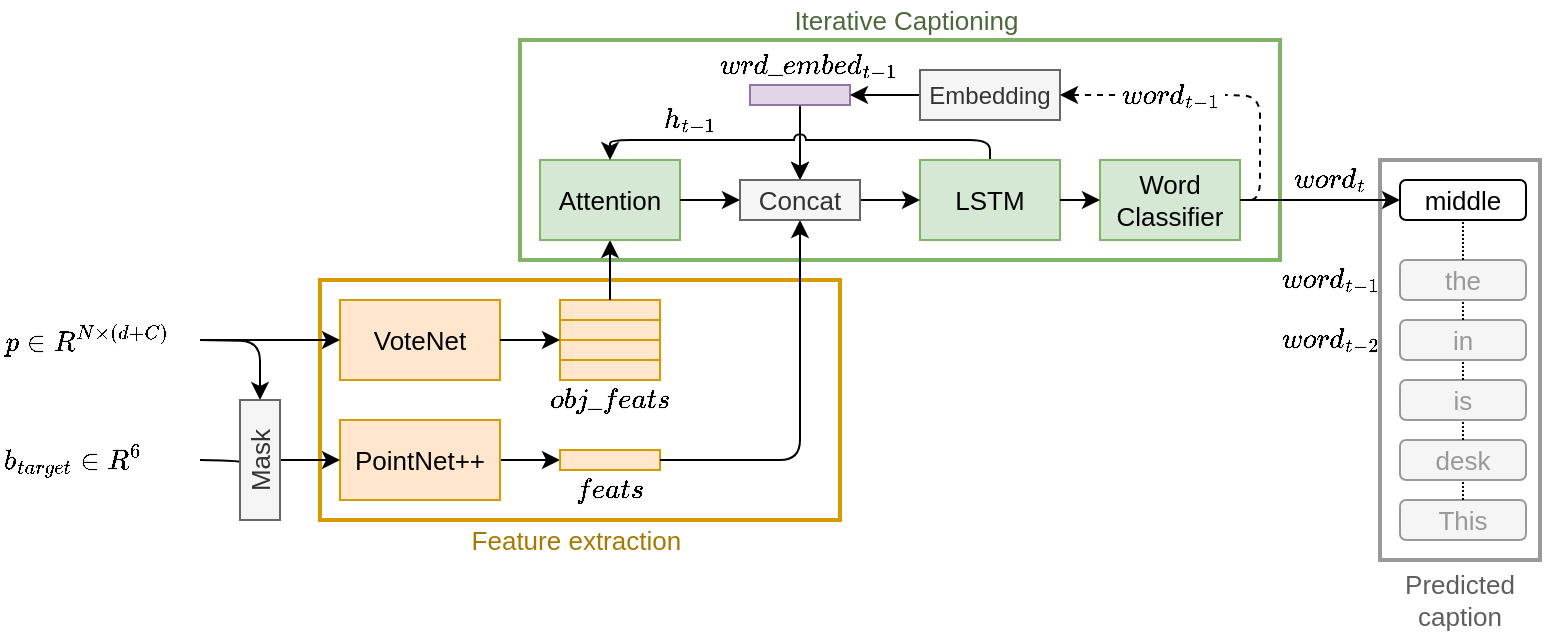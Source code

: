 <mxfile version="13.3.9" type="device"><diagram id="DuFHLwwCu579g14v6T-H" name="Page-1"><mxGraphModel dx="1178" dy="677" grid="1" gridSize="10" guides="1" tooltips="1" connect="1" arrows="1" fold="1" page="1" pageScale="1" pageWidth="827" pageHeight="1169" math="1" shadow="0"><root><mxCell id="0"/><mxCell id="M1tpcY6SiF7E3zpEG9u2-31" value="Attention" parent="0"/><mxCell id="M1tpcY6SiF7E3zpEG9u2-63" value="" style="edgeStyle=orthogonalEdgeStyle;rounded=0;orthogonalLoop=1;jettySize=auto;html=1;entryX=0.5;entryY=0;entryDx=0;entryDy=0;jumpStyle=arc;exitX=0.5;exitY=1;exitDx=0;exitDy=0;" edge="1" parent="M1tpcY6SiF7E3zpEG9u2-31" source="tSLttn7olQkbxodA1foy-23" target="Tcyrad9wLTVAiDgRv9RS-20"><mxGeometry relative="1" as="geometry"><mxPoint x="410.0" y="137.5" as="targetPoint"/><mxPoint x="410.007" y="100" as="sourcePoint"/></mxGeometry></mxCell><mxCell id="M1tpcY6SiF7E3zpEG9u2-54" value="" style="rounded=0;whiteSpace=wrap;html=1;glass=0;comic=0;strokeColor=#82b366;strokeWidth=2;fillColor=none;fontSize=13;" vertex="1" parent="M1tpcY6SiF7E3zpEG9u2-31"><mxGeometry x="270" y="70" width="380" height="110" as="geometry"/></mxCell><mxCell id="M1tpcY6SiF7E3zpEG9u2-32" value="" style="rounded=0;whiteSpace=wrap;html=1;glass=0;comic=0;strokeColor=#d79b00;fillColor=none;fontSize=13;strokeWidth=2;" vertex="1" parent="M1tpcY6SiF7E3zpEG9u2-31"><mxGeometry x="170" y="190" width="260" height="120" as="geometry"/></mxCell><mxCell id="M1tpcY6SiF7E3zpEG9u2-33" value="&lt;font style=&quot;font-size: 13px;&quot;&gt;VoteNet&lt;br style=&quot;font-size: 13px;&quot;&gt;&lt;/font&gt;" style="rounded=0;whiteSpace=wrap;html=1;fillColor=#ffe6cc;strokeColor=#d79b00;fontSize=13;" vertex="1" parent="M1tpcY6SiF7E3zpEG9u2-31"><mxGeometry x="180" y="200" width="80" height="40" as="geometry"/></mxCell><mxCell id="M1tpcY6SiF7E3zpEG9u2-34" value="Feature extraction&amp;nbsp;" style="text;html=1;strokeColor=none;fillColor=none;align=center;verticalAlign=middle;whiteSpace=wrap;rounded=0;glass=0;comic=0;fontSize=13;fontColor=#A87900;" vertex="1" parent="M1tpcY6SiF7E3zpEG9u2-31"><mxGeometry x="170" y="310" width="260" height="20" as="geometry"/></mxCell><mxCell id="M1tpcY6SiF7E3zpEG9u2-37" value="" style="group" vertex="1" connectable="0" parent="M1tpcY6SiF7E3zpEG9u2-31"><mxGeometry x="290" y="200" width="50" height="40" as="geometry"/></mxCell><mxCell id="M1tpcY6SiF7E3zpEG9u2-38" value="" style="rounded=0;whiteSpace=wrap;html=1;fillColor=#ffe6cc;strokeColor=#d79b00;" vertex="1" parent="M1tpcY6SiF7E3zpEG9u2-37"><mxGeometry width="50" height="10" as="geometry"/></mxCell><mxCell id="M1tpcY6SiF7E3zpEG9u2-39" value="" style="rounded=0;whiteSpace=wrap;html=1;fillColor=#ffe6cc;strokeColor=#d79b00;" vertex="1" parent="M1tpcY6SiF7E3zpEG9u2-37"><mxGeometry y="10" width="50" height="10" as="geometry"/></mxCell><mxCell id="M1tpcY6SiF7E3zpEG9u2-40" value="" style="rounded=0;whiteSpace=wrap;html=1;fillColor=#ffe6cc;strokeColor=#d79b00;" vertex="1" parent="M1tpcY6SiF7E3zpEG9u2-37"><mxGeometry y="20" width="50" height="10" as="geometry"/></mxCell><mxCell id="M1tpcY6SiF7E3zpEG9u2-41" value="" style="rounded=0;whiteSpace=wrap;html=1;fillColor=#ffe6cc;strokeColor=#d79b00;" vertex="1" parent="M1tpcY6SiF7E3zpEG9u2-37"><mxGeometry y="30" width="50" height="10" as="geometry"/></mxCell><mxCell id="M1tpcY6SiF7E3zpEG9u2-42" value="$$obj\_feats$$" style="text;html=1;strokeColor=none;fillColor=none;align=center;verticalAlign=middle;whiteSpace=wrap;rounded=0;" vertex="1" parent="M1tpcY6SiF7E3zpEG9u2-31"><mxGeometry x="290" y="240" width="50" height="20" as="geometry"/></mxCell><mxCell id="M1tpcY6SiF7E3zpEG9u2-43" value="" style="endArrow=classic;html=1;exitX=1;exitY=0.5;exitDx=0;exitDy=0;entryX=0;entryY=0;entryDx=0;entryDy=0;" edge="1" parent="M1tpcY6SiF7E3zpEG9u2-31" source="M1tpcY6SiF7E3zpEG9u2-33" target="M1tpcY6SiF7E3zpEG9u2-40"><mxGeometry width="50" height="50" relative="1" as="geometry"><mxPoint x="276" y="340" as="sourcePoint"/><mxPoint x="280" y="340" as="targetPoint"/></mxGeometry></mxCell><mxCell id="M1tpcY6SiF7E3zpEG9u2-44" value="" style="endArrow=classic;html=1;exitX=0.5;exitY=0;exitDx=0;exitDy=0;entryX=0.5;entryY=1;entryDx=0;entryDy=0;" edge="1" parent="M1tpcY6SiF7E3zpEG9u2-31" source="M1tpcY6SiF7E3zpEG9u2-38" target="M1tpcY6SiF7E3zpEG9u2-59"><mxGeometry width="50" height="50" relative="1" as="geometry"><mxPoint x="370" y="420" as="sourcePoint"/><mxPoint x="315" y="170" as="targetPoint"/></mxGeometry></mxCell><mxCell id="M1tpcY6SiF7E3zpEG9u2-45" value="" style="edgeStyle=orthogonalEdgeStyle;rounded=0;orthogonalLoop=1;jettySize=auto;html=1;entryX=0;entryY=0.5;entryDx=0;entryDy=0;" edge="1" parent="M1tpcY6SiF7E3zpEG9u2-31" source="M1tpcY6SiF7E3zpEG9u2-46" target="M1tpcY6SiF7E3zpEG9u2-51"><mxGeometry relative="1" as="geometry"><mxPoint x="294" y="280" as="targetPoint"/></mxGeometry></mxCell><mxCell id="M1tpcY6SiF7E3zpEG9u2-46" value="&lt;font style=&quot;font-size: 13px;&quot;&gt;PointNet++&lt;br style=&quot;font-size: 13px;&quot;&gt;&lt;/font&gt;" style="rounded=0;whiteSpace=wrap;html=1;fillColor=#ffe6cc;strokeColor=#d79b00;fontSize=13;" vertex="1" parent="M1tpcY6SiF7E3zpEG9u2-31"><mxGeometry x="180" y="260" width="80" height="40" as="geometry"/></mxCell><mxCell id="M1tpcY6SiF7E3zpEG9u2-47" style="edgeStyle=orthogonalEdgeStyle;rounded=1;orthogonalLoop=1;jettySize=auto;html=1;" edge="1" parent="M1tpcY6SiF7E3zpEG9u2-31" target="M1tpcY6SiF7E3zpEG9u2-50"><mxGeometry relative="1" as="geometry"><mxPoint x="110" y="220" as="sourcePoint"/></mxGeometry></mxCell><mxCell id="M1tpcY6SiF7E3zpEG9u2-48" value="" style="edgeStyle=orthogonalEdgeStyle;rounded=1;orthogonalLoop=1;jettySize=auto;html=1;" edge="1" parent="M1tpcY6SiF7E3zpEG9u2-31" target="M1tpcY6SiF7E3zpEG9u2-50"><mxGeometry relative="1" as="geometry"><mxPoint x="110" y="280" as="sourcePoint"/></mxGeometry></mxCell><mxCell id="M1tpcY6SiF7E3zpEG9u2-49" value="" style="edgeStyle=orthogonalEdgeStyle;rounded=1;orthogonalLoop=1;jettySize=auto;html=1;" edge="1" parent="M1tpcY6SiF7E3zpEG9u2-31" source="M1tpcY6SiF7E3zpEG9u2-50" target="M1tpcY6SiF7E3zpEG9u2-46"><mxGeometry relative="1" as="geometry"/></mxCell><mxCell id="M1tpcY6SiF7E3zpEG9u2-50" value="&lt;font style=&quot;font-size: 13px;&quot;&gt;Mask&lt;/font&gt;" style="rounded=0;whiteSpace=wrap;html=1;fillColor=#f5f5f5;strokeColor=#666666;fontColor=#333333;fontSize=13;rotation=-90;" vertex="1" parent="M1tpcY6SiF7E3zpEG9u2-31"><mxGeometry x="110" y="270" width="60" height="20" as="geometry"/></mxCell><mxCell id="M1tpcY6SiF7E3zpEG9u2-51" value="" style="rounded=0;whiteSpace=wrap;html=1;fillColor=#ffe6cc;strokeColor=#d79b00;" vertex="1" parent="M1tpcY6SiF7E3zpEG9u2-31"><mxGeometry x="290" y="275" width="50" height="10" as="geometry"/></mxCell><mxCell id="M1tpcY6SiF7E3zpEG9u2-52" value="$$feats$$" style="text;html=1;strokeColor=none;fillColor=none;align=center;verticalAlign=middle;whiteSpace=wrap;rounded=0;" vertex="1" parent="M1tpcY6SiF7E3zpEG9u2-31"><mxGeometry x="295" y="285" width="40" height="20" as="geometry"/></mxCell><mxCell id="M1tpcY6SiF7E3zpEG9u2-53" value="" style="endArrow=classic;html=1;entryX=0.5;entryY=1;entryDx=0;entryDy=0;exitX=1;exitY=0.5;exitDx=0;exitDy=0;" edge="1" parent="M1tpcY6SiF7E3zpEG9u2-31" source="M1tpcY6SiF7E3zpEG9u2-51" target="Tcyrad9wLTVAiDgRv9RS-20"><mxGeometry width="50" height="50" relative="1" as="geometry"><mxPoint x="500" y="340" as="sourcePoint"/><mxPoint x="550" y="290" as="targetPoint"/><Array as="points"><mxPoint x="410" y="280"/></Array></mxGeometry></mxCell><mxCell id="M1tpcY6SiF7E3zpEG9u2-55" value="Iterative Captioning&amp;nbsp;" style="text;html=1;strokeColor=none;fillColor=none;align=center;verticalAlign=middle;whiteSpace=wrap;rounded=0;glass=0;comic=0;fontSize=13;fontColor=#4C693C;" vertex="1" parent="M1tpcY6SiF7E3zpEG9u2-31"><mxGeometry x="270" y="50" width="390" height="20" as="geometry"/></mxCell><mxCell id="M1tpcY6SiF7E3zpEG9u2-57" value="" style="endArrow=classic;html=1;entryX=0;entryY=0.5;entryDx=0;entryDy=0;" edge="1" parent="M1tpcY6SiF7E3zpEG9u2-31" target="M1tpcY6SiF7E3zpEG9u2-33"><mxGeometry width="50" height="50" relative="1" as="geometry"><mxPoint x="110" y="220" as="sourcePoint"/><mxPoint x="170" y="150" as="targetPoint"/></mxGeometry></mxCell><mxCell id="M1tpcY6SiF7E3zpEG9u2-59" value="&lt;span style=&quot;font-size: 13px&quot;&gt;Attention&lt;br style=&quot;font-size: 13px&quot;&gt;&lt;/span&gt;" style="rounded=0;whiteSpace=wrap;html=1;fillColor=#d5e8d4;strokeColor=#82b366;fontSize=13;" vertex="1" parent="M1tpcY6SiF7E3zpEG9u2-31"><mxGeometry x="280" y="130" width="70" height="40" as="geometry"/></mxCell><mxCell id="M1tpcY6SiF7E3zpEG9u2-60" value="" style="endArrow=classic;html=1;entryX=0;entryY=0.5;entryDx=0;entryDy=0;exitX=1;exitY=0.5;exitDx=0;exitDy=0;" edge="1" parent="M1tpcY6SiF7E3zpEG9u2-31" source="M1tpcY6SiF7E3zpEG9u2-59" target="Tcyrad9wLTVAiDgRv9RS-20"><mxGeometry width="50" height="50" relative="1" as="geometry"><mxPoint x="70" y="160" as="sourcePoint"/><mxPoint x="120" y="110" as="targetPoint"/></mxGeometry></mxCell><mxCell id="M1tpcY6SiF7E3zpEG9u2-61" value="" style="endArrow=classic;html=1;exitX=0.5;exitY=0;exitDx=0;exitDy=0;entryX=0.5;entryY=0;entryDx=0;entryDy=0;jumpStyle=arc;" edge="1" parent="M1tpcY6SiF7E3zpEG9u2-31" source="tSLttn7olQkbxodA1foy-22" target="M1tpcY6SiF7E3zpEG9u2-59"><mxGeometry width="50" height="50" relative="1" as="geometry"><mxPoint x="140" y="160" as="sourcePoint"/><mxPoint x="190" y="110" as="targetPoint"/><Array as="points"><mxPoint x="505" y="120"/><mxPoint x="315" y="120"/></Array></mxGeometry></mxCell><mxCell id="M1tpcY6SiF7E3zpEG9u2-69" value="$$h _{t-1}$$" style="text;html=1;strokeColor=none;fillColor=none;align=center;verticalAlign=middle;whiteSpace=wrap;rounded=0;" vertex="1" parent="M1tpcY6SiF7E3zpEG9u2-31"><mxGeometry x="335" y="100" width="40" height="20" as="geometry"/></mxCell><mxCell id="tSLttn7olQkbxodA1foy-59" value="VoteNet" parent="0" visible="0"/><mxCell id="tSLttn7olQkbxodA1foy-47" value="" style="rounded=0;whiteSpace=wrap;html=1;glass=0;comic=0;strokeColor=#d79b00;fillColor=none;fontSize=13;strokeWidth=2;" parent="tSLttn7olQkbxodA1foy-59" vertex="1"><mxGeometry x="170" y="190" width="260" height="120" as="geometry"/></mxCell><mxCell id="tSLttn7olQkbxodA1foy-11" value="&lt;font style=&quot;font-size: 13px;&quot;&gt;VoteNet&lt;br style=&quot;font-size: 13px;&quot;&gt;&lt;/font&gt;" style="rounded=0;whiteSpace=wrap;html=1;fillColor=#ffe6cc;strokeColor=#d79b00;fontSize=13;" parent="tSLttn7olQkbxodA1foy-59" vertex="1"><mxGeometry x="180" y="200" width="80" height="40" as="geometry"/></mxCell><mxCell id="tSLttn7olQkbxodA1foy-53" value="Feature extraction&amp;nbsp;" style="text;html=1;strokeColor=none;fillColor=none;align=center;verticalAlign=middle;whiteSpace=wrap;rounded=0;glass=0;comic=0;fontSize=13;fontColor=#A87900;" parent="tSLttn7olQkbxodA1foy-59" vertex="1"><mxGeometry x="170" y="310" width="260" height="20" as="geometry"/></mxCell><mxCell id="tSLttn7olQkbxodA1foy-16" value="&lt;font style=&quot;font-size: 13px;&quot;&gt;Avg Pool&lt;/font&gt;" style="rounded=0;whiteSpace=wrap;html=1;fillColor=#f5f5f5;strokeColor=#666666;fontColor=#333333;fontSize=13;" parent="tSLttn7olQkbxodA1foy-59" vertex="1"><mxGeometry x="280" y="140" width="70" height="20" as="geometry"/></mxCell><mxCell id="tSLttn7olQkbxodA1foy-50" value="" style="edgeStyle=orthogonalEdgeStyle;rounded=0;orthogonalLoop=1;jettySize=auto;html=1;fontSize=13;fontColor=#999999;entryX=0;entryY=0.5;entryDx=0;entryDy=0;" parent="tSLttn7olQkbxodA1foy-59" source="tSLttn7olQkbxodA1foy-16" target="Tcyrad9wLTVAiDgRv9RS-20" edge="1"><mxGeometry relative="1" as="geometry"><mxPoint x="310" y="220" as="targetPoint"/></mxGeometry></mxCell><mxCell id="Tcyrad9wLTVAiDgRv9RS-5" value="" style="group" parent="tSLttn7olQkbxodA1foy-59" vertex="1" connectable="0"><mxGeometry x="290" y="200" width="50" height="40" as="geometry"/></mxCell><mxCell id="Tcyrad9wLTVAiDgRv9RS-1" value="" style="rounded=0;whiteSpace=wrap;html=1;fillColor=#ffe6cc;strokeColor=#d79b00;" parent="Tcyrad9wLTVAiDgRv9RS-5" vertex="1"><mxGeometry width="50" height="10" as="geometry"/></mxCell><mxCell id="Tcyrad9wLTVAiDgRv9RS-2" value="" style="rounded=0;whiteSpace=wrap;html=1;fillColor=#ffe6cc;strokeColor=#d79b00;" parent="Tcyrad9wLTVAiDgRv9RS-5" vertex="1"><mxGeometry y="10" width="50" height="10" as="geometry"/></mxCell><mxCell id="Tcyrad9wLTVAiDgRv9RS-3" value="" style="rounded=0;whiteSpace=wrap;html=1;fillColor=#ffe6cc;strokeColor=#d79b00;" parent="Tcyrad9wLTVAiDgRv9RS-5" vertex="1"><mxGeometry y="20" width="50" height="10" as="geometry"/></mxCell><mxCell id="Tcyrad9wLTVAiDgRv9RS-4" value="" style="rounded=0;whiteSpace=wrap;html=1;fillColor=#ffe6cc;strokeColor=#d79b00;" parent="Tcyrad9wLTVAiDgRv9RS-5" vertex="1"><mxGeometry y="30" width="50" height="10" as="geometry"/></mxCell><mxCell id="Tcyrad9wLTVAiDgRv9RS-12" value="$$obj\_feats$$" style="text;html=1;strokeColor=none;fillColor=none;align=center;verticalAlign=middle;whiteSpace=wrap;rounded=0;" parent="tSLttn7olQkbxodA1foy-59" vertex="1"><mxGeometry x="290" y="240" width="50" height="20" as="geometry"/></mxCell><mxCell id="tSLttn7olQkbxodA1foy-14" value="" style="endArrow=classic;html=1;exitX=1;exitY=0.5;exitDx=0;exitDy=0;entryX=0;entryY=0;entryDx=0;entryDy=0;" parent="tSLttn7olQkbxodA1foy-59" source="tSLttn7olQkbxodA1foy-11" target="Tcyrad9wLTVAiDgRv9RS-3" edge="1"><mxGeometry width="50" height="50" relative="1" as="geometry"><mxPoint x="276" y="340" as="sourcePoint"/><mxPoint x="280" y="340" as="targetPoint"/></mxGeometry></mxCell><mxCell id="M1tpcY6SiF7E3zpEG9u2-5" value="" style="endArrow=classic;html=1;exitX=0.5;exitY=0;exitDx=0;exitDy=0;" edge="1" parent="tSLttn7olQkbxodA1foy-59" source="Tcyrad9wLTVAiDgRv9RS-1" target="tSLttn7olQkbxodA1foy-16"><mxGeometry width="50" height="50" relative="1" as="geometry"><mxPoint x="370" y="420" as="sourcePoint"/><mxPoint x="420" y="370" as="targetPoint"/></mxGeometry></mxCell><mxCell id="M1tpcY6SiF7E3zpEG9u2-8" value="" style="edgeStyle=orthogonalEdgeStyle;rounded=0;orthogonalLoop=1;jettySize=auto;html=1;entryX=0;entryY=0.5;entryDx=0;entryDy=0;" edge="1" parent="tSLttn7olQkbxodA1foy-59" source="M1tpcY6SiF7E3zpEG9u2-9" target="M1tpcY6SiF7E3zpEG9u2-14"><mxGeometry relative="1" as="geometry"><mxPoint x="294" y="300" as="targetPoint"/></mxGeometry></mxCell><mxCell id="M1tpcY6SiF7E3zpEG9u2-9" value="&lt;font style=&quot;font-size: 13px;&quot;&gt;PointNet++&lt;br style=&quot;font-size: 13px;&quot;&gt;&lt;/font&gt;" style="rounded=0;whiteSpace=wrap;html=1;fillColor=#ffe6cc;strokeColor=#d79b00;fontSize=13;" vertex="1" parent="tSLttn7olQkbxodA1foy-59"><mxGeometry x="180" y="260" width="80" height="40" as="geometry"/></mxCell><mxCell id="M1tpcY6SiF7E3zpEG9u2-10" style="edgeStyle=orthogonalEdgeStyle;rounded=1;orthogonalLoop=1;jettySize=auto;html=1;" edge="1" parent="tSLttn7olQkbxodA1foy-59" target="M1tpcY6SiF7E3zpEG9u2-13"><mxGeometry relative="1" as="geometry"><mxPoint x="110" y="220" as="sourcePoint"/></mxGeometry></mxCell><mxCell id="M1tpcY6SiF7E3zpEG9u2-11" value="" style="edgeStyle=orthogonalEdgeStyle;rounded=1;orthogonalLoop=1;jettySize=auto;html=1;" edge="1" parent="tSLttn7olQkbxodA1foy-59" target="M1tpcY6SiF7E3zpEG9u2-13"><mxGeometry relative="1" as="geometry"><mxPoint x="110" y="280" as="sourcePoint"/></mxGeometry></mxCell><mxCell id="M1tpcY6SiF7E3zpEG9u2-12" value="" style="edgeStyle=orthogonalEdgeStyle;rounded=1;orthogonalLoop=1;jettySize=auto;html=1;" edge="1" parent="tSLttn7olQkbxodA1foy-59" source="M1tpcY6SiF7E3zpEG9u2-13" target="M1tpcY6SiF7E3zpEG9u2-9"><mxGeometry relative="1" as="geometry"/></mxCell><mxCell id="M1tpcY6SiF7E3zpEG9u2-13" value="&lt;font style=&quot;font-size: 13px;&quot;&gt;Mask&lt;/font&gt;" style="rounded=0;whiteSpace=wrap;html=1;fillColor=#f5f5f5;strokeColor=#666666;fontColor=#333333;fontSize=13;rotation=-90;" vertex="1" parent="tSLttn7olQkbxodA1foy-59"><mxGeometry x="110" y="270" width="60" height="20" as="geometry"/></mxCell><mxCell id="M1tpcY6SiF7E3zpEG9u2-14" value="" style="rounded=0;whiteSpace=wrap;html=1;fillColor=#ffe6cc;strokeColor=#d79b00;" vertex="1" parent="tSLttn7olQkbxodA1foy-59"><mxGeometry x="290" y="275" width="50" height="10" as="geometry"/></mxCell><mxCell id="M1tpcY6SiF7E3zpEG9u2-15" value="$$feats$$" style="text;html=1;strokeColor=none;fillColor=none;align=center;verticalAlign=middle;whiteSpace=wrap;rounded=0;" vertex="1" parent="tSLttn7olQkbxodA1foy-59"><mxGeometry x="295" y="285" width="40" height="20" as="geometry"/></mxCell><mxCell id="M1tpcY6SiF7E3zpEG9u2-26" value="" style="endArrow=classic;html=1;entryX=0.5;entryY=1;entryDx=0;entryDy=0;exitX=1;exitY=0.5;exitDx=0;exitDy=0;" edge="1" parent="tSLttn7olQkbxodA1foy-59" source="M1tpcY6SiF7E3zpEG9u2-14" target="Tcyrad9wLTVAiDgRv9RS-20"><mxGeometry width="50" height="50" relative="1" as="geometry"><mxPoint x="500" y="340" as="sourcePoint"/><mxPoint x="550" y="290" as="targetPoint"/><Array as="points"><mxPoint x="410" y="280"/></Array></mxGeometry></mxCell><mxCell id="M1tpcY6SiF7E3zpEG9u2-29" value="" style="rounded=0;whiteSpace=wrap;html=1;glass=0;comic=0;strokeColor=#82b366;strokeWidth=2;fillColor=none;fontSize=13;" vertex="1" parent="tSLttn7olQkbxodA1foy-59"><mxGeometry x="270" y="70" width="380" height="110" as="geometry"/></mxCell><mxCell id="M1tpcY6SiF7E3zpEG9u2-30" value="Iterative Captioning&amp;nbsp;" style="text;html=1;strokeColor=none;fillColor=none;align=center;verticalAlign=middle;whiteSpace=wrap;rounded=0;glass=0;comic=0;fontSize=13;fontColor=#4C693C;" vertex="1" parent="tSLttn7olQkbxodA1foy-59"><mxGeometry x="270" y="50" width="390" height="20" as="geometry"/></mxCell><mxCell id="tSLttn7olQkbxodA1foy-62" value="PointNet" parent="0" visible="0"/><mxCell id="tSLttn7olQkbxodA1foy-61" value="Feature extraction&amp;nbsp;" style="text;html=1;strokeColor=none;fillColor=none;align=center;verticalAlign=middle;whiteSpace=wrap;rounded=0;glass=0;comic=0;fontSize=13;fontColor=#A87900;" parent="tSLttn7olQkbxodA1foy-62" vertex="1"><mxGeometry x="170" y="250" width="260" height="20" as="geometry"/></mxCell><mxCell id="tSLttn7olQkbxodA1foy-60" value="" style="rounded=0;whiteSpace=wrap;html=1;glass=0;comic=0;strokeColor=#d79b00;fillColor=none;fontSize=13;strokeWidth=2;" parent="tSLttn7olQkbxodA1foy-62" vertex="1"><mxGeometry x="170" y="190" width="260" height="60" as="geometry"/></mxCell><mxCell id="M1tpcY6SiF7E3zpEG9u2-16" value="" style="edgeStyle=orthogonalEdgeStyle;rounded=0;orthogonalLoop=1;jettySize=auto;html=1;entryX=0;entryY=0.5;entryDx=0;entryDy=0;" edge="1" parent="tSLttn7olQkbxodA1foy-62" source="M1tpcY6SiF7E3zpEG9u2-17" target="M1tpcY6SiF7E3zpEG9u2-22"><mxGeometry relative="1" as="geometry"><mxPoint x="294" y="220" as="targetPoint"/></mxGeometry></mxCell><mxCell id="M1tpcY6SiF7E3zpEG9u2-17" value="&lt;font style=&quot;font-size: 13px;&quot;&gt;PointNet++&lt;br style=&quot;font-size: 13px;&quot;&gt;&lt;/font&gt;" style="rounded=0;whiteSpace=wrap;html=1;fillColor=#ffe6cc;strokeColor=#d79b00;fontSize=13;" vertex="1" parent="tSLttn7olQkbxodA1foy-62"><mxGeometry x="180" y="200" width="80" height="40" as="geometry"/></mxCell><mxCell id="M1tpcY6SiF7E3zpEG9u2-18" style="edgeStyle=orthogonalEdgeStyle;rounded=1;orthogonalLoop=1;jettySize=auto;html=1;" edge="1" parent="tSLttn7olQkbxodA1foy-62" target="M1tpcY6SiF7E3zpEG9u2-21"><mxGeometry relative="1" as="geometry"><mxPoint x="110" y="220" as="sourcePoint"/></mxGeometry></mxCell><mxCell id="M1tpcY6SiF7E3zpEG9u2-19" value="" style="edgeStyle=orthogonalEdgeStyle;rounded=1;orthogonalLoop=1;jettySize=auto;html=1;" edge="1" parent="tSLttn7olQkbxodA1foy-62" target="M1tpcY6SiF7E3zpEG9u2-21"><mxGeometry relative="1" as="geometry"><mxPoint x="110" y="280" as="sourcePoint"/><Array as="points"><mxPoint x="110" y="280"/><mxPoint x="140" y="280"/></Array></mxGeometry></mxCell><mxCell id="M1tpcY6SiF7E3zpEG9u2-20" value="" style="edgeStyle=orthogonalEdgeStyle;rounded=1;orthogonalLoop=1;jettySize=auto;html=1;" edge="1" parent="tSLttn7olQkbxodA1foy-62" source="M1tpcY6SiF7E3zpEG9u2-21" target="M1tpcY6SiF7E3zpEG9u2-17"><mxGeometry relative="1" as="geometry"/></mxCell><mxCell id="M1tpcY6SiF7E3zpEG9u2-21" value="&lt;font style=&quot;font-size: 13px;&quot;&gt;Mask&lt;/font&gt;" style="rounded=0;whiteSpace=wrap;html=1;fillColor=#f5f5f5;strokeColor=#666666;fontColor=#333333;fontSize=13;rotation=-90;" vertex="1" parent="tSLttn7olQkbxodA1foy-62"><mxGeometry x="110" y="210" width="60" height="20" as="geometry"/></mxCell><mxCell id="M1tpcY6SiF7E3zpEG9u2-22" value="" style="rounded=0;whiteSpace=wrap;html=1;fillColor=#ffe6cc;strokeColor=#d79b00;" vertex="1" parent="tSLttn7olQkbxodA1foy-62"><mxGeometry x="290" y="215" width="50" height="10" as="geometry"/></mxCell><mxCell id="M1tpcY6SiF7E3zpEG9u2-23" value="$$feats$$" style="text;html=1;strokeColor=none;fillColor=none;align=center;verticalAlign=middle;whiteSpace=wrap;rounded=0;" vertex="1" parent="tSLttn7olQkbxodA1foy-62"><mxGeometry x="295" y="225" width="40" height="20" as="geometry"/></mxCell><mxCell id="M1tpcY6SiF7E3zpEG9u2-24" value="" style="endArrow=classic;html=1;entryX=0.5;entryY=1;entryDx=0;entryDy=0;exitX=1;exitY=0.5;exitDx=0;exitDy=0;" edge="1" parent="tSLttn7olQkbxodA1foy-62" source="M1tpcY6SiF7E3zpEG9u2-22" target="Tcyrad9wLTVAiDgRv9RS-20"><mxGeometry width="50" height="50" relative="1" as="geometry"><mxPoint x="410" y="350" as="sourcePoint"/><mxPoint x="460" y="300" as="targetPoint"/><Array as="points"><mxPoint x="410" y="220"/></Array></mxGeometry></mxCell><mxCell id="M1tpcY6SiF7E3zpEG9u2-27" value="" style="rounded=0;whiteSpace=wrap;html=1;glass=0;comic=0;strokeColor=#82b366;strokeWidth=2;fillColor=none;fontSize=13;" vertex="1" parent="tSLttn7olQkbxodA1foy-62"><mxGeometry x="360" y="70" width="290" height="110" as="geometry"/></mxCell><mxCell id="M1tpcY6SiF7E3zpEG9u2-28" value="Iterative Captioning&amp;nbsp;" style="text;html=1;strokeColor=none;fillColor=none;align=center;verticalAlign=middle;whiteSpace=wrap;rounded=0;glass=0;comic=0;fontSize=13;fontColor=#4C693C;" vertex="1" parent="tSLttn7olQkbxodA1foy-62"><mxGeometry x="360" y="50" width="290" height="20" as="geometry"/></mxCell><mxCell id="1" parent="0"/><mxCell id="tSLttn7olQkbxodA1foy-57" value="" style="rounded=0;whiteSpace=wrap;html=1;glass=0;comic=0;strokeColor=#999999;strokeWidth=2;fillColor=none;gradientColor=none;fontSize=13;fontColor=#A87900;" parent="1" vertex="1"><mxGeometry x="700" y="130" width="80" height="200" as="geometry"/></mxCell><mxCell id="tSLttn7olQkbxodA1foy-4" value="$$\mathit{p} \in R^{N\times(d+C)}$$" style="text;html=1;strokeColor=none;fillColor=none;align=left;verticalAlign=middle;whiteSpace=wrap;rounded=0;" parent="1" vertex="1"><mxGeometry x="10" y="210" width="90" height="20" as="geometry"/></mxCell><mxCell id="tSLttn7olQkbxodA1foy-7" value="$$b_{target} \in R^{6}$$" style="text;html=1;strokeColor=none;fillColor=none;align=left;verticalAlign=middle;whiteSpace=wrap;rounded=0;" parent="1" vertex="1"><mxGeometry x="10" y="270" width="90" height="20" as="geometry"/></mxCell><mxCell id="tSLttn7olQkbxodA1foy-10" value="" style="endArrow=classic;html=1;entryX=0;entryY=0.5;entryDx=0;entryDy=0;" parent="1" target="tSLttn7olQkbxodA1foy-11" edge="1"><mxGeometry width="50" height="50" relative="1" as="geometry"><mxPoint x="110" y="220" as="sourcePoint"/><mxPoint x="160.0" y="339.84" as="targetPoint"/></mxGeometry></mxCell><mxCell id="tSLttn7olQkbxodA1foy-22" value="&lt;span style=&quot;font-size: 13px&quot;&gt;LSTM&lt;br style=&quot;font-size: 13px&quot;&gt;&lt;/span&gt;" style="rounded=0;whiteSpace=wrap;html=1;fillColor=#d5e8d4;strokeColor=#82b366;fontSize=13;" parent="1" vertex="1"><mxGeometry x="470" y="130" width="70" height="40" as="geometry"/></mxCell><mxCell id="Tcyrad9wLTVAiDgRv9RS-22" value="" style="edgeStyle=orthogonalEdgeStyle;rounded=0;orthogonalLoop=1;jettySize=auto;html=1;entryX=0.5;entryY=0;entryDx=0;entryDy=0;jumpStyle=arc;" parent="1" source="tSLttn7olQkbxodA1foy-23" target="Tcyrad9wLTVAiDgRv9RS-20" edge="1"><mxGeometry relative="1" as="geometry"><mxPoint x="410" y="145" as="targetPoint"/></mxGeometry></mxCell><mxCell id="tSLttn7olQkbxodA1foy-23" value="" style="rounded=0;whiteSpace=wrap;html=1;align=center;fillColor=#e1d5e7;strokeColor=#9673a6;fontSize=13;" parent="1" vertex="1"><mxGeometry x="385" y="92.5" width="50" height="10" as="geometry"/></mxCell><mxCell id="tSLttn7olQkbxodA1foy-26" value="" style="edgeStyle=orthogonalEdgeStyle;rounded=1;orthogonalLoop=1;jettySize=auto;html=1;entryX=0;entryY=0.5;entryDx=0;entryDy=0;exitX=1;exitY=0.5;exitDx=0;exitDy=0;" parent="1" source="tSLttn7olQkbxodA1foy-28" target="tSLttn7olQkbxodA1foy-32" edge="1"><mxGeometry relative="1" as="geometry"><mxPoint x="700" y="90" as="targetPoint"/><mxPoint x="630" y="90" as="sourcePoint"/></mxGeometry></mxCell><mxCell id="tSLttn7olQkbxodA1foy-28" value="&lt;font style=&quot;font-size: 13px;&quot;&gt;Word Classifier&lt;/font&gt;" style="rounded=0;whiteSpace=wrap;html=1;align=center;fillColor=#d5e8d4;strokeColor=#82b366;fontSize=13;" parent="1" vertex="1"><mxGeometry x="560" y="130" width="70" height="40" as="geometry"/></mxCell><mxCell id="tSLttn7olQkbxodA1foy-29" value="" style="endArrow=classic;html=1;exitX=1;exitY=0.5;exitDx=0;exitDy=0;entryX=0;entryY=0.5;entryDx=0;entryDy=0;" parent="1" source="tSLttn7olQkbxodA1foy-22" target="tSLttn7olQkbxodA1foy-28" edge="1"><mxGeometry width="50" height="50" relative="1" as="geometry"><mxPoint x="610" y="70" as="sourcePoint"/><mxPoint x="660" y="20" as="targetPoint"/></mxGeometry></mxCell><mxCell id="tSLttn7olQkbxodA1foy-32" value="middle" style="rounded=1;whiteSpace=wrap;html=1;fontSize=13;glass=0;comic=0;" parent="1" vertex="1"><mxGeometry x="710" y="140" width="63" height="20" as="geometry"/></mxCell><mxCell id="tSLttn7olQkbxodA1foy-37" value="the" style="rounded=1;whiteSpace=wrap;html=1;fontSize=13;fillColor=#f5f5f5;strokeColor=#999999;fontColor=#999999;gradientColor=none;" parent="1" vertex="1"><mxGeometry x="710" y="180" width="63" height="20" as="geometry"/></mxCell><mxCell id="tSLttn7olQkbxodA1foy-40" value="in" style="rounded=1;whiteSpace=wrap;html=1;fontSize=13;fillColor=#f5f5f5;strokeColor=#999999;fontColor=#999999;gradientColor=none;" parent="1" vertex="1"><mxGeometry x="710" y="210" width="63" height="20" as="geometry"/></mxCell><mxCell id="tSLttn7olQkbxodA1foy-41" value="" style="endArrow=none;html=1;fontSize=13;fontColor=#999999;entryX=0.5;entryY=1;entryDx=0;entryDy=0;exitX=0.5;exitY=0;exitDx=0;exitDy=0;dashed=1;dashPattern=1 1;" parent="1" source="tSLttn7olQkbxodA1foy-40" target="tSLttn7olQkbxodA1foy-37" edge="1"><mxGeometry width="50" height="50" relative="1" as="geometry"><mxPoint x="770" y="350" as="sourcePoint"/><mxPoint x="820" y="300" as="targetPoint"/></mxGeometry></mxCell><mxCell id="tSLttn7olQkbxodA1foy-42" value="is" style="rounded=1;whiteSpace=wrap;html=1;fontSize=13;fillColor=#f5f5f5;strokeColor=#999999;fontColor=#999999;gradientColor=none;" parent="1" vertex="1"><mxGeometry x="710" y="240" width="63" height="20" as="geometry"/></mxCell><mxCell id="tSLttn7olQkbxodA1foy-43" value="" style="endArrow=none;html=1;fontSize=13;fontColor=#999999;entryX=0.5;entryY=1;entryDx=0;entryDy=0;exitX=0.5;exitY=0;exitDx=0;exitDy=0;dashed=1;dashPattern=1 1;" parent="1" source="tSLttn7olQkbxodA1foy-42" target="tSLttn7olQkbxodA1foy-40" edge="1"><mxGeometry width="50" height="50" relative="1" as="geometry"><mxPoint x="770" y="400" as="sourcePoint"/><mxPoint x="741.5" y="250" as="targetPoint"/></mxGeometry></mxCell><mxCell id="tSLttn7olQkbxodA1foy-44" value="desk" style="rounded=1;whiteSpace=wrap;html=1;fontSize=13;fillColor=#f5f5f5;strokeColor=#999999;fontColor=#999999;gradientColor=none;" parent="1" vertex="1"><mxGeometry x="710" y="270" width="63" height="20" as="geometry"/></mxCell><mxCell id="tSLttn7olQkbxodA1foy-45" value="" style="endArrow=none;html=1;fontSize=13;fontColor=#999999;entryX=0.5;entryY=1;entryDx=0;entryDy=0;exitX=0.5;exitY=0;exitDx=0;exitDy=0;dashed=1;dashPattern=1 1;" parent="1" source="tSLttn7olQkbxodA1foy-44" target="tSLttn7olQkbxodA1foy-42" edge="1"><mxGeometry width="50" height="50" relative="1" as="geometry"><mxPoint x="770" y="430" as="sourcePoint"/><mxPoint x="741.5" y="280" as="targetPoint"/></mxGeometry></mxCell><mxCell id="tSLttn7olQkbxodA1foy-46" value="" style="endArrow=none;html=1;fontSize=13;fontColor=#999999;entryX=0.5;entryY=1;entryDx=0;entryDy=0;exitX=0.5;exitY=0;exitDx=0;exitDy=0;dashed=1;dashPattern=1 1;" parent="1" source="tSLttn7olQkbxodA1foy-37" target="tSLttn7olQkbxodA1foy-32" edge="1"><mxGeometry width="50" height="50" relative="1" as="geometry"><mxPoint x="751.5" y="220" as="sourcePoint"/><mxPoint x="751.5" y="210" as="targetPoint"/></mxGeometry></mxCell><mxCell id="tSLttn7olQkbxodA1foy-55" value="This" style="rounded=1;whiteSpace=wrap;html=1;fontSize=13;fillColor=#f5f5f5;strokeColor=#999999;fontColor=#999999;gradientColor=none;" parent="1" vertex="1"><mxGeometry x="710" y="300" width="63" height="20" as="geometry"/></mxCell><mxCell id="tSLttn7olQkbxodA1foy-56" value="" style="endArrow=none;html=1;fontSize=13;fontColor=#999999;entryX=0.5;entryY=1;entryDx=0;entryDy=0;exitX=0.5;exitY=0;exitDx=0;exitDy=0;dashed=1;dashPattern=1 1;" parent="1" source="tSLttn7olQkbxodA1foy-55" target="tSLttn7olQkbxodA1foy-44" edge="1"><mxGeometry width="50" height="50" relative="1" as="geometry"><mxPoint x="770" y="500" as="sourcePoint"/><mxPoint x="741.5" y="330" as="targetPoint"/></mxGeometry></mxCell><mxCell id="tSLttn7olQkbxodA1foy-58" value="Predicted caption" style="text;html=1;strokeColor=none;fillColor=none;align=center;verticalAlign=middle;whiteSpace=wrap;rounded=0;glass=0;comic=0;fontSize=13;fontColor=#5E5E5E;" parent="1" vertex="1"><mxGeometry x="700" y="330" width="80" height="40" as="geometry"/></mxCell><mxCell id="Tcyrad9wLTVAiDgRv9RS-16" value="$$wrd\_embed _{t-1}$$" style="text;html=1;strokeColor=none;fillColor=none;align=center;verticalAlign=middle;whiteSpace=wrap;rounded=0;" parent="1" vertex="1"><mxGeometry x="374" y="72.5" width="80" height="20" as="geometry"/></mxCell><mxCell id="Tcyrad9wLTVAiDgRv9RS-17" value="$$word_t$$" style="text;html=1;strokeColor=none;fillColor=none;align=center;verticalAlign=middle;whiteSpace=wrap;rounded=0;" parent="1" vertex="1"><mxGeometry x="650" y="130" width="50" height="20" as="geometry"/></mxCell><mxCell id="Tcyrad9wLTVAiDgRv9RS-25" value="" style="edgeStyle=orthogonalEdgeStyle;rounded=0;orthogonalLoop=1;jettySize=auto;html=1;entryX=0;entryY=0.5;entryDx=0;entryDy=0;" parent="1" source="Tcyrad9wLTVAiDgRv9RS-20" target="tSLttn7olQkbxodA1foy-22" edge="1"><mxGeometry relative="1" as="geometry"><Array as="points"/></mxGeometry></mxCell><mxCell id="Tcyrad9wLTVAiDgRv9RS-20" value="&lt;font style=&quot;font-size: 13px;&quot;&gt;Concat&lt;/font&gt;" style="rounded=0;whiteSpace=wrap;html=1;fillColor=#f5f5f5;strokeColor=#666666;fontColor=#333333;fontSize=13;" parent="1" vertex="1"><mxGeometry x="380" y="140" width="60" height="20" as="geometry"/></mxCell><mxCell id="Tcyrad9wLTVAiDgRv9RS-30" value="" style="edgeStyle=orthogonalEdgeStyle;rounded=0;orthogonalLoop=1;jettySize=auto;html=1;entryX=1;entryY=0.5;entryDx=0;entryDy=0;" parent="1" source="Tcyrad9wLTVAiDgRv9RS-28" target="tSLttn7olQkbxodA1foy-23" edge="1"><mxGeometry relative="1" as="geometry"><mxPoint x="240" y="85" as="targetPoint"/></mxGeometry></mxCell><mxCell id="Tcyrad9wLTVAiDgRv9RS-28" value="Embedding" style="rounded=0;whiteSpace=wrap;html=1;fillColor=#f5f5f5;strokeColor=#666666;fontColor=#333333;" parent="1" vertex="1"><mxGeometry x="470" y="85" width="70" height="25" as="geometry"/></mxCell><mxCell id="Tcyrad9wLTVAiDgRv9RS-32" value="" style="endArrow=classic;html=1;entryX=1;entryY=0.5;entryDx=0;entryDy=0;dashed=1;exitX=0;exitY=0.5;exitDx=0;exitDy=0;" parent="1" source="Tcyrad9wLTVAiDgRv9RS-33" target="Tcyrad9wLTVAiDgRv9RS-28" edge="1"><mxGeometry width="50" height="50" relative="1" as="geometry"><mxPoint x="580" y="98" as="sourcePoint"/><mxPoint x="810" y="30" as="targetPoint"/></mxGeometry></mxCell><mxCell id="Tcyrad9wLTVAiDgRv9RS-33" value="$$word_{t-1}$$" style="text;html=1;strokeColor=none;fillColor=none;align=center;verticalAlign=middle;whiteSpace=wrap;rounded=0;" parent="1" vertex="1"><mxGeometry x="567.5" y="87.5" width="55" height="20" as="geometry"/></mxCell><mxCell id="Tcyrad9wLTVAiDgRv9RS-34" value="" style="endArrow=none;dashed=1;html=1;entryX=1;entryY=0.5;entryDx=0;entryDy=0;" parent="1" target="Tcyrad9wLTVAiDgRv9RS-33" edge="1"><mxGeometry width="50" height="50" relative="1" as="geometry"><mxPoint x="630" y="150" as="sourcePoint"/><mxPoint x="800" y="30" as="targetPoint"/><Array as="points"><mxPoint x="640" y="150"/><mxPoint x="640" y="98"/></Array></mxGeometry></mxCell><mxCell id="Tcyrad9wLTVAiDgRv9RS-36" value="$$word_{t-1}$$" style="text;html=1;strokeColor=none;fillColor=none;align=center;verticalAlign=middle;whiteSpace=wrap;rounded=0;" parent="1" vertex="1"><mxGeometry x="650" y="180" width="50" height="20" as="geometry"/></mxCell><mxCell id="Tcyrad9wLTVAiDgRv9RS-37" value="$$word_{t-2}$$" style="text;html=1;strokeColor=none;fillColor=none;align=center;verticalAlign=middle;whiteSpace=wrap;rounded=0;" parent="1" vertex="1"><mxGeometry x="650" y="210" width="50" height="20" as="geometry"/></mxCell></root></mxGraphModel></diagram></mxfile>